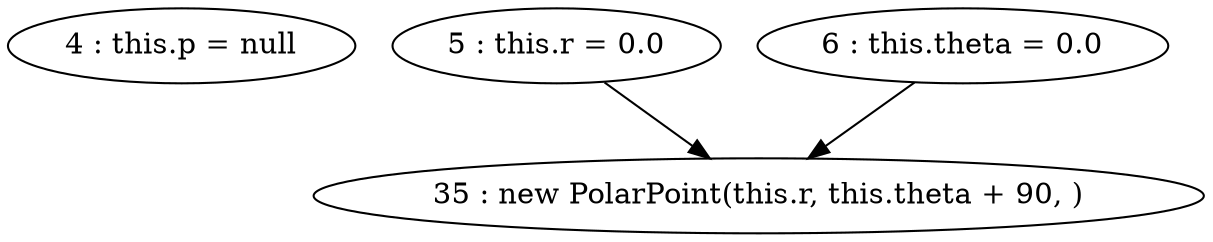 digraph G {
"4 : this.p = null"
"5 : this.r = 0.0"
"5 : this.r = 0.0" -> "35 : new PolarPoint(this.r, this.theta + 90, )"
"6 : this.theta = 0.0"
"6 : this.theta = 0.0" -> "35 : new PolarPoint(this.r, this.theta + 90, )"
"35 : new PolarPoint(this.r, this.theta + 90, )"
}
